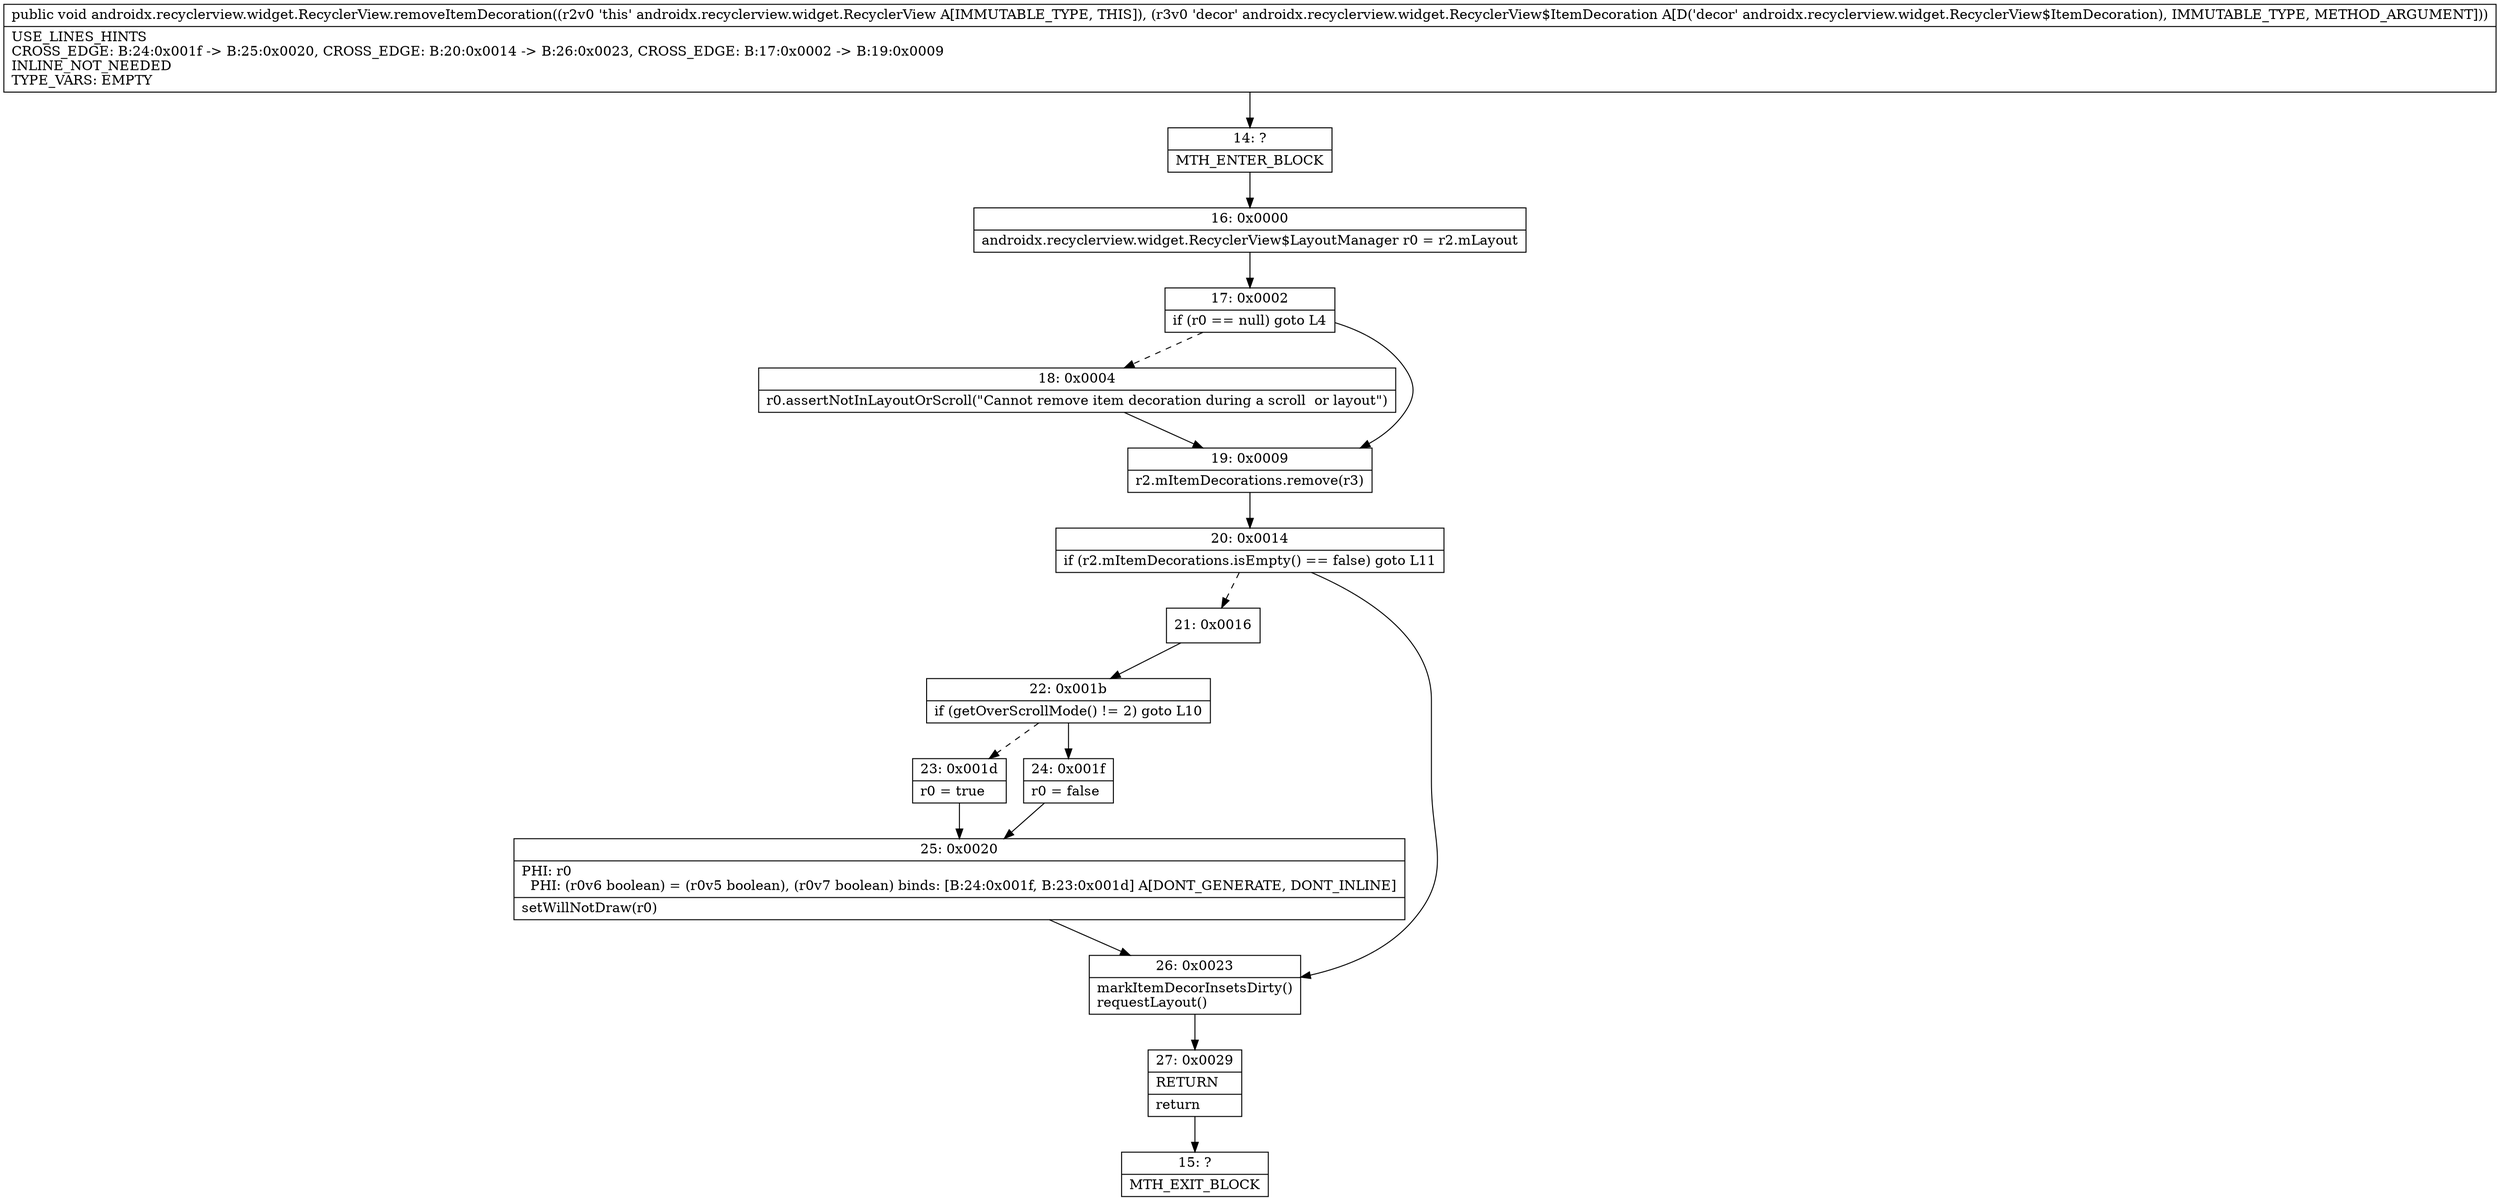 digraph "CFG forandroidx.recyclerview.widget.RecyclerView.removeItemDecoration(Landroidx\/recyclerview\/widget\/RecyclerView$ItemDecoration;)V" {
Node_14 [shape=record,label="{14\:\ ?|MTH_ENTER_BLOCK\l}"];
Node_16 [shape=record,label="{16\:\ 0x0000|androidx.recyclerview.widget.RecyclerView$LayoutManager r0 = r2.mLayout\l}"];
Node_17 [shape=record,label="{17\:\ 0x0002|if (r0 == null) goto L4\l}"];
Node_18 [shape=record,label="{18\:\ 0x0004|r0.assertNotInLayoutOrScroll(\"Cannot remove item decoration during a scroll  or layout\")\l}"];
Node_19 [shape=record,label="{19\:\ 0x0009|r2.mItemDecorations.remove(r3)\l}"];
Node_20 [shape=record,label="{20\:\ 0x0014|if (r2.mItemDecorations.isEmpty() == false) goto L11\l}"];
Node_21 [shape=record,label="{21\:\ 0x0016}"];
Node_22 [shape=record,label="{22\:\ 0x001b|if (getOverScrollMode() != 2) goto L10\l}"];
Node_23 [shape=record,label="{23\:\ 0x001d|r0 = true\l}"];
Node_25 [shape=record,label="{25\:\ 0x0020|PHI: r0 \l  PHI: (r0v6 boolean) = (r0v5 boolean), (r0v7 boolean) binds: [B:24:0x001f, B:23:0x001d] A[DONT_GENERATE, DONT_INLINE]\l|setWillNotDraw(r0)\l}"];
Node_24 [shape=record,label="{24\:\ 0x001f|r0 = false\l}"];
Node_26 [shape=record,label="{26\:\ 0x0023|markItemDecorInsetsDirty()\lrequestLayout()\l}"];
Node_27 [shape=record,label="{27\:\ 0x0029|RETURN\l|return\l}"];
Node_15 [shape=record,label="{15\:\ ?|MTH_EXIT_BLOCK\l}"];
MethodNode[shape=record,label="{public void androidx.recyclerview.widget.RecyclerView.removeItemDecoration((r2v0 'this' androidx.recyclerview.widget.RecyclerView A[IMMUTABLE_TYPE, THIS]), (r3v0 'decor' androidx.recyclerview.widget.RecyclerView$ItemDecoration A[D('decor' androidx.recyclerview.widget.RecyclerView$ItemDecoration), IMMUTABLE_TYPE, METHOD_ARGUMENT]))  | USE_LINES_HINTS\lCROSS_EDGE: B:24:0x001f \-\> B:25:0x0020, CROSS_EDGE: B:20:0x0014 \-\> B:26:0x0023, CROSS_EDGE: B:17:0x0002 \-\> B:19:0x0009\lINLINE_NOT_NEEDED\lTYPE_VARS: EMPTY\l}"];
MethodNode -> Node_14;Node_14 -> Node_16;
Node_16 -> Node_17;
Node_17 -> Node_18[style=dashed];
Node_17 -> Node_19;
Node_18 -> Node_19;
Node_19 -> Node_20;
Node_20 -> Node_21[style=dashed];
Node_20 -> Node_26;
Node_21 -> Node_22;
Node_22 -> Node_23[style=dashed];
Node_22 -> Node_24;
Node_23 -> Node_25;
Node_25 -> Node_26;
Node_24 -> Node_25;
Node_26 -> Node_27;
Node_27 -> Node_15;
}

